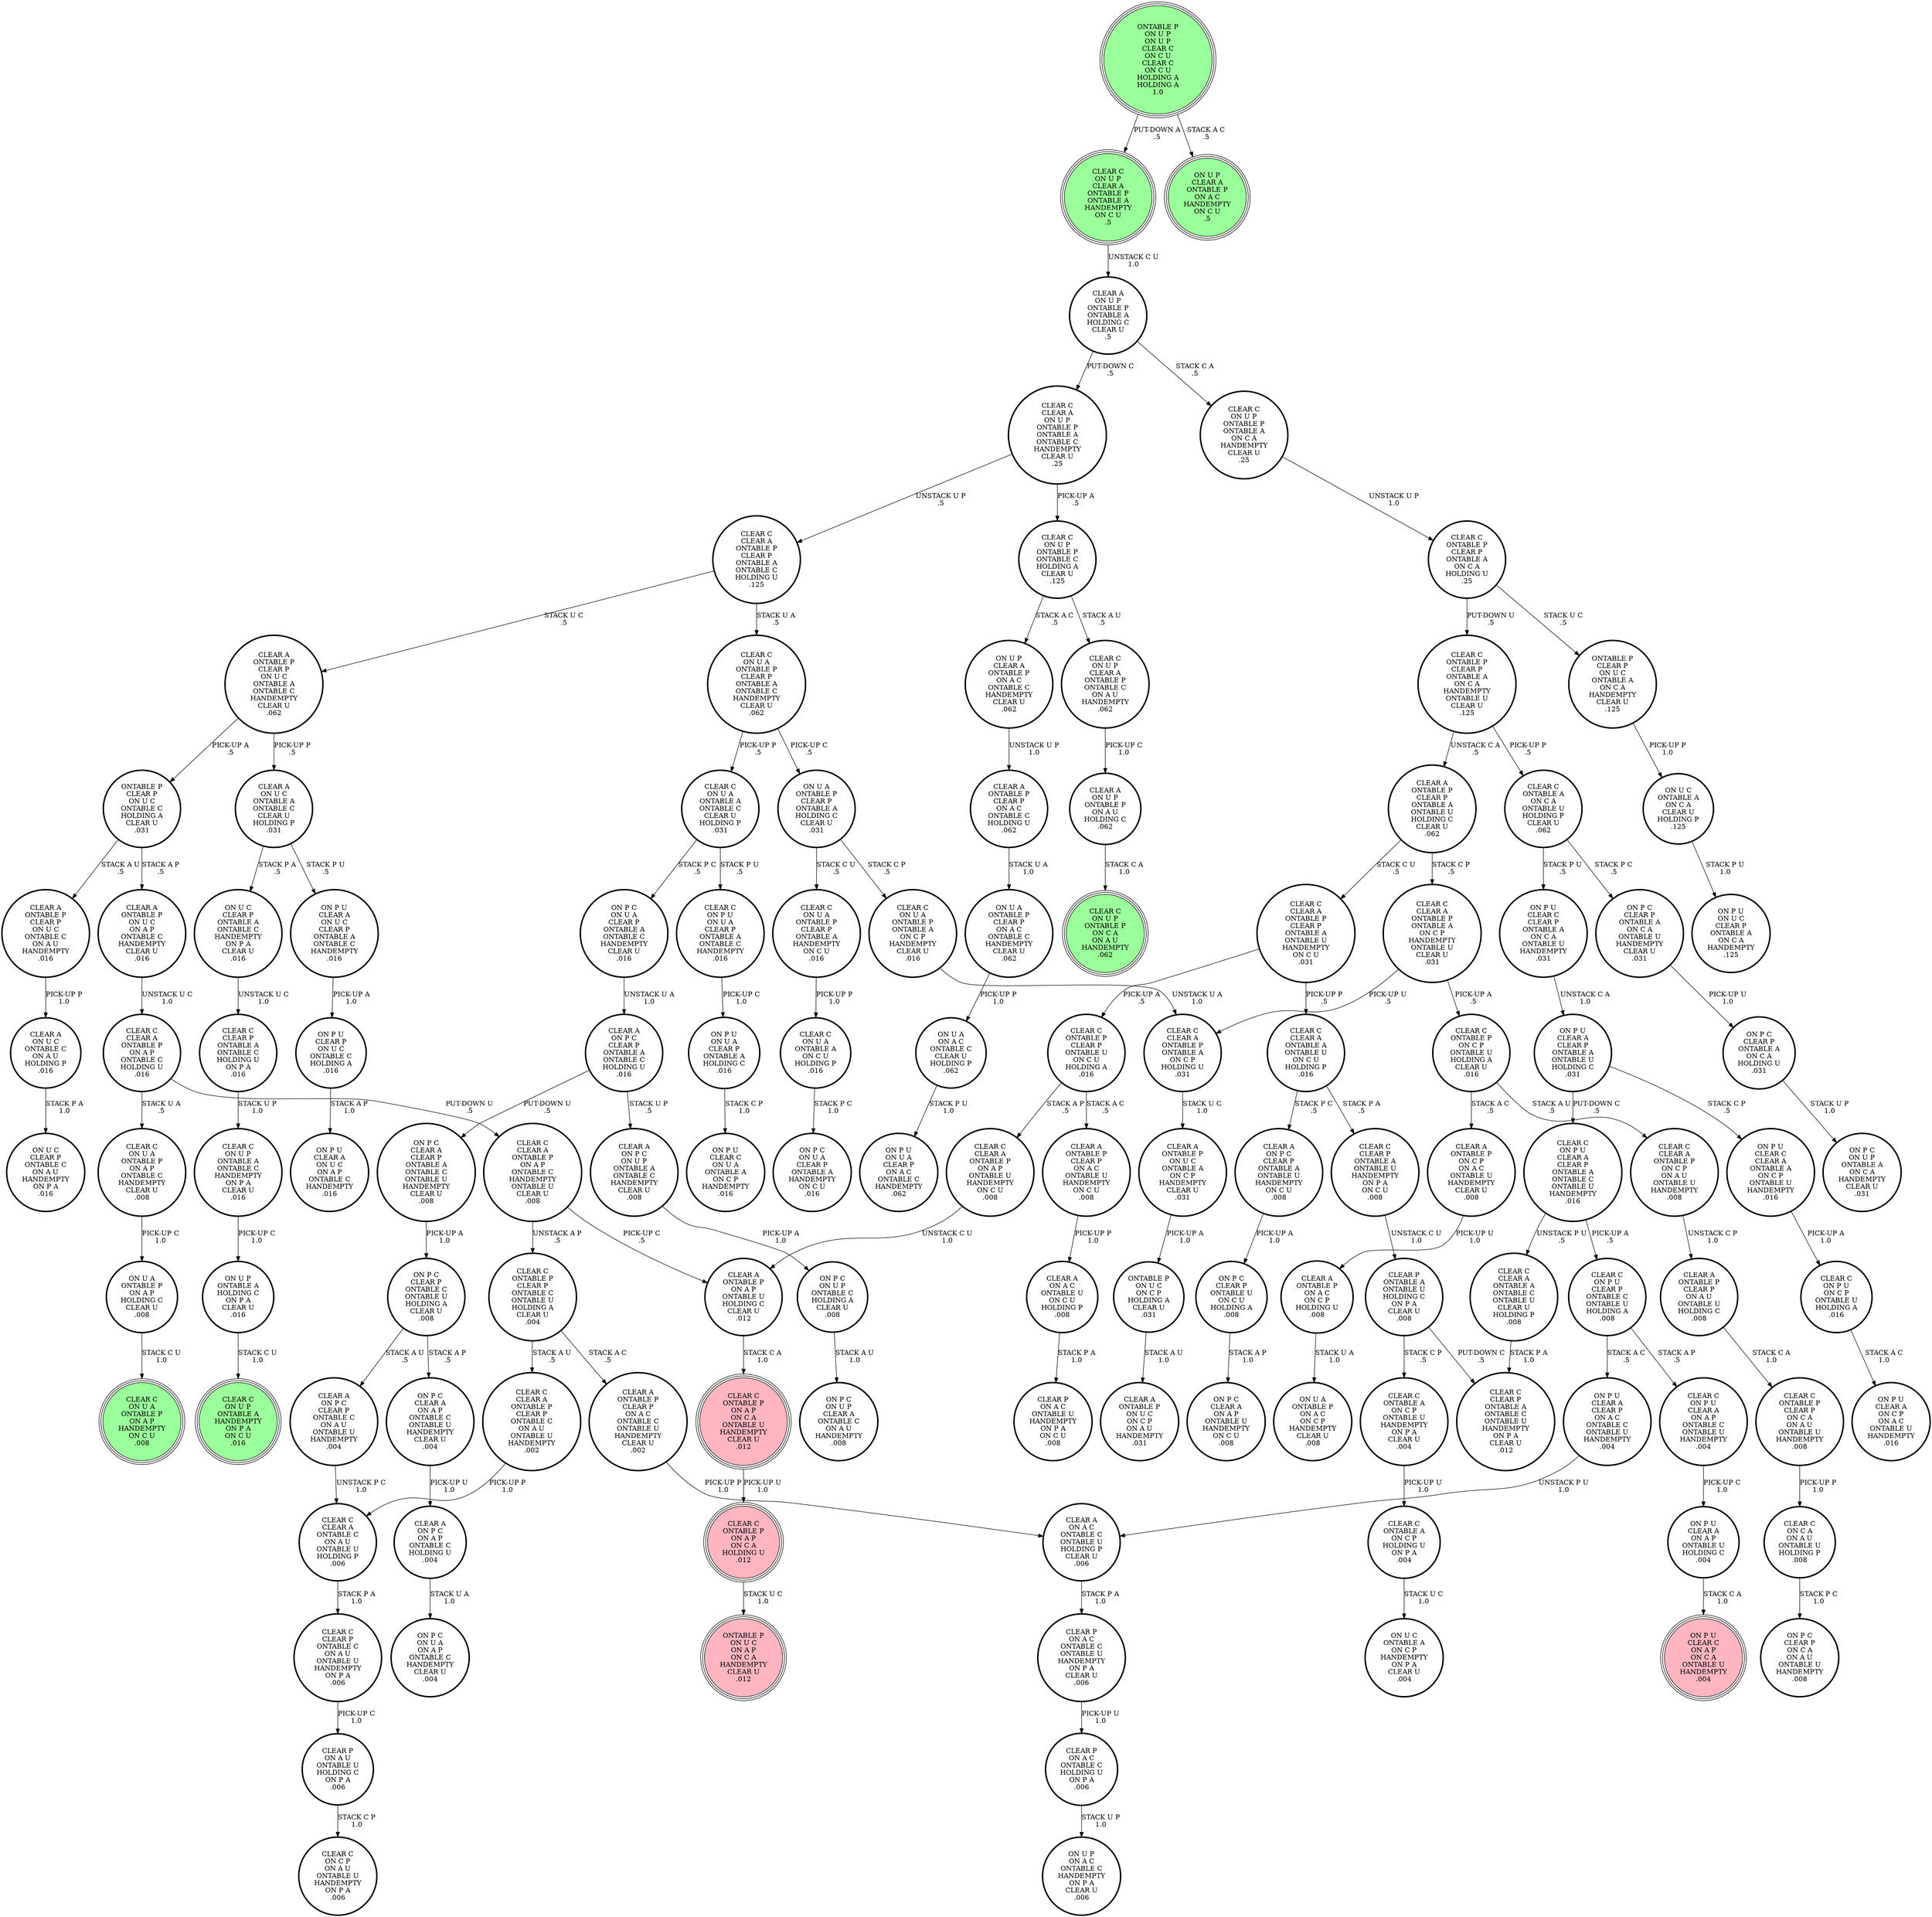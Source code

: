 digraph {
"ON U A\nONTABLE P\nCLEAR P\nONTABLE A\nHOLDING C\nCLEAR U\n.031\n" -> "CLEAR C\nON U A\nONTABLE P\nONTABLE A\nON C P\nHANDEMPTY\nCLEAR U\n.016\n"[label="STACK C P\n.5\n"];
"ON U A\nONTABLE P\nCLEAR P\nONTABLE A\nHOLDING C\nCLEAR U\n.031\n" -> "CLEAR C\nON U A\nONTABLE P\nCLEAR P\nONTABLE A\nHANDEMPTY\nON C U\n.016\n"[label="STACK C U\n.5\n"];
"ON P C\nON U A\nCLEAR P\nONTABLE A\nONTABLE C\nHANDEMPTY\nCLEAR U\n.016\n" -> "CLEAR A\nON P C\nCLEAR P\nONTABLE A\nONTABLE C\nHOLDING U\n.016\n"[label="UNSTACK U A\n1.0\n"];
"ON P U\nCLEAR A\nCLEAR P\nON A C\nONTABLE C\nONTABLE U\nHANDEMPTY\n.004\n" -> "CLEAR A\nON A C\nONTABLE C\nONTABLE U\nHOLDING P\nCLEAR U\n.006\n"[label="UNSTACK P U\n1.0\n"];
"CLEAR A\nONTABLE P\nCLEAR P\nONTABLE A\nONTABLE U\nHOLDING C\nCLEAR U\n.062\n" -> "CLEAR C\nCLEAR A\nONTABLE P\nONTABLE A\nON C P\nHANDEMPTY\nONTABLE U\nCLEAR U\n.031\n"[label="STACK C P\n.5\n"];
"CLEAR A\nONTABLE P\nCLEAR P\nONTABLE A\nONTABLE U\nHOLDING C\nCLEAR U\n.062\n" -> "CLEAR C\nCLEAR A\nONTABLE P\nCLEAR P\nONTABLE A\nONTABLE U\nHANDEMPTY\nON C U\n.031\n"[label="STACK C U\n.5\n"];
"ON P U\nON U A\nCLEAR P\nONTABLE A\nHOLDING C\n.016\n" -> "ON P U\nCLEAR C\nON U A\nONTABLE A\nON C P\nHANDEMPTY\n.016\n"[label="STACK C P\n1.0\n"];
"CLEAR C\nCLEAR A\nONTABLE P\nCLEAR P\nONTABLE C\nON A U\nONTABLE U\nHANDEMPTY\n.002\n" -> "CLEAR C\nCLEAR A\nONTABLE C\nON A U\nONTABLE U\nHOLDING P\n.006\n"[label="PICK-UP P\n1.0\n"];
"ON P C\nON U P\nONTABLE C\nHOLDING A\nCLEAR U\n.008\n" -> "ON P C\nON U P\nCLEAR A\nONTABLE C\nON A U\nHANDEMPTY\n.008\n"[label="STACK A U\n1.0\n"];
"CLEAR A\nONTABLE P\nON A P\nONTABLE U\nHOLDING C\nCLEAR U\n.012\n" -> "CLEAR C\nONTABLE P\nON A P\nON C A\nONTABLE U\nHANDEMPTY\nCLEAR U\n.012\n"[label="STACK C A\n1.0\n"];
"CLEAR C\nONTABLE A\nON C P\nHOLDING U\nON P A\n.004\n" -> "ON U C\nONTABLE A\nON C P\nHANDEMPTY\nON P A\nCLEAR U\n.004\n"[label="STACK U C\n1.0\n"];
"CLEAR C\nCLEAR A\nON U P\nONTABLE P\nONTABLE A\nONTABLE C\nHANDEMPTY\nCLEAR U\n.25\n" -> "CLEAR C\nON U P\nONTABLE P\nONTABLE C\nHOLDING A\nCLEAR U\n.125\n"[label="PICK-UP A\n.5\n"];
"CLEAR C\nCLEAR A\nON U P\nONTABLE P\nONTABLE A\nONTABLE C\nHANDEMPTY\nCLEAR U\n.25\n" -> "CLEAR C\nCLEAR A\nONTABLE P\nCLEAR P\nONTABLE A\nONTABLE C\nHOLDING U\n.125\n"[label="UNSTACK U P\n.5\n"];
"CLEAR A\nONTABLE P\nCLEAR P\nON U C\nONTABLE C\nON A U\nHANDEMPTY\n.016\n" -> "CLEAR A\nON U C\nONTABLE C\nON A U\nHOLDING P\n.016\n"[label="PICK-UP P\n1.0\n"];
"CLEAR C\nONTABLE P\nON C P\nONTABLE U\nHOLDING A\nCLEAR U\n.016\n" -> "CLEAR C\nCLEAR A\nONTABLE P\nON C P\nON A U\nONTABLE U\nHANDEMPTY\n.008\n"[label="STACK A U\n.5\n"];
"CLEAR C\nONTABLE P\nON C P\nONTABLE U\nHOLDING A\nCLEAR U\n.016\n" -> "CLEAR A\nONTABLE P\nON C P\nON A C\nONTABLE U\nHANDEMPTY\nCLEAR U\n.008\n"[label="STACK A C\n.5\n"];
"CLEAR C\nON U P\nONTABLE P\nONTABLE C\nHOLDING A\nCLEAR U\n.125\n" -> "CLEAR C\nON U P\nCLEAR A\nONTABLE P\nONTABLE C\nON A U\nHANDEMPTY\n.062\n"[label="STACK A U\n.5\n"];
"CLEAR C\nON U P\nONTABLE P\nONTABLE C\nHOLDING A\nCLEAR U\n.125\n" -> "ON U P\nCLEAR A\nONTABLE P\nON A C\nONTABLE C\nHANDEMPTY\nCLEAR U\n.062\n"[label="STACK A C\n.5\n"];
"CLEAR A\nONTABLE P\nCLEAR P\nON U C\nONTABLE A\nONTABLE C\nHANDEMPTY\nCLEAR U\n.062\n" -> "ONTABLE P\nCLEAR P\nON U C\nONTABLE C\nHOLDING A\nCLEAR U\n.031\n"[label="PICK-UP A\n.5\n"];
"CLEAR A\nONTABLE P\nCLEAR P\nON U C\nONTABLE A\nONTABLE C\nHANDEMPTY\nCLEAR U\n.062\n" -> "CLEAR A\nON U C\nONTABLE A\nONTABLE C\nCLEAR U\nHOLDING P\n.031\n"[label="PICK-UP P\n.5\n"];
"CLEAR C\nCLEAR P\nONTABLE C\nON A U\nONTABLE U\nHANDEMPTY\nON P A\n.006\n" -> "CLEAR P\nON A U\nONTABLE U\nHOLDING C\nON P A\n.006\n"[label="PICK-UP C\n1.0\n"];
"CLEAR A\nONTABLE P\nON U C\nONTABLE A\nON C P\nHANDEMPTY\nCLEAR U\n.031\n" -> "ONTABLE P\nON U C\nON C P\nHOLDING A\nCLEAR U\n.031\n"[label="PICK-UP A\n1.0\n"];
"ONTABLE P\nCLEAR P\nON U C\nONTABLE A\nON C A\nHANDEMPTY\nCLEAR U\n.125\n" -> "ON U C\nONTABLE A\nON C A\nCLEAR U\nHOLDING P\n.125\n"[label="PICK-UP P\n1.0\n"];
"CLEAR A\nONTABLE P\nCLEAR P\nON A C\nONTABLE C\nHOLDING U\n.062\n" -> "ON U A\nONTABLE P\nCLEAR P\nON A C\nONTABLE C\nHANDEMPTY\nCLEAR U\n.062\n"[label="STACK U A\n1.0\n"];
"ON P C\nCLEAR P\nONTABLE C\nONTABLE U\nHOLDING A\nCLEAR U\n.008\n" -> "CLEAR A\nON P C\nCLEAR P\nONTABLE C\nON A U\nONTABLE U\nHANDEMPTY\n.004\n"[label="STACK A U\n.5\n"];
"ON P C\nCLEAR P\nONTABLE C\nONTABLE U\nHOLDING A\nCLEAR U\n.008\n" -> "ON P C\nCLEAR A\nON A P\nONTABLE C\nONTABLE U\nHANDEMPTY\nCLEAR U\n.004\n"[label="STACK A P\n.5\n"];
"CLEAR C\nONTABLE P\nCLEAR P\nONTABLE A\nON C A\nHANDEMPTY\nONTABLE U\nCLEAR U\n.125\n" -> "CLEAR A\nONTABLE P\nCLEAR P\nONTABLE A\nONTABLE U\nHOLDING C\nCLEAR U\n.062\n"[label="UNSTACK C A\n.5\n"];
"CLEAR C\nONTABLE P\nCLEAR P\nONTABLE A\nON C A\nHANDEMPTY\nONTABLE U\nCLEAR U\n.125\n" -> "CLEAR C\nONTABLE A\nON C A\nONTABLE U\nHOLDING P\nCLEAR U\n.062\n"[label="PICK-UP P\n.5\n"];
"CLEAR C\nON U A\nONTABLE P\nCLEAR P\nONTABLE A\nONTABLE C\nHANDEMPTY\nCLEAR U\n.062\n" -> "CLEAR C\nON U A\nONTABLE A\nONTABLE C\nCLEAR U\nHOLDING P\n.031\n"[label="PICK-UP P\n.5\n"];
"CLEAR C\nON U A\nONTABLE P\nCLEAR P\nONTABLE A\nONTABLE C\nHANDEMPTY\nCLEAR U\n.062\n" -> "ON U A\nONTABLE P\nCLEAR P\nONTABLE A\nHOLDING C\nCLEAR U\n.031\n"[label="PICK-UP C\n.5\n"];
"CLEAR C\nONTABLE P\nCLEAR P\nONTABLE U\nON C U\nHOLDING A\n.016\n" -> "CLEAR C\nCLEAR A\nONTABLE P\nON A P\nONTABLE U\nHANDEMPTY\nON C U\n.008\n"[label="STACK A P\n.5\n"];
"CLEAR C\nONTABLE P\nCLEAR P\nONTABLE U\nON C U\nHOLDING A\n.016\n" -> "CLEAR A\nONTABLE P\nCLEAR P\nON A C\nONTABLE U\nHANDEMPTY\nON C U\n.008\n"[label="STACK A C\n.5\n"];
"CLEAR C\nON U A\nONTABLE P\nCLEAR P\nONTABLE A\nHANDEMPTY\nON C U\n.016\n" -> "CLEAR C\nON U A\nONTABLE A\nON C U\nHOLDING P\n.016\n"[label="PICK-UP P\n1.0\n"];
"ON U A\nONTABLE P\nON A P\nHOLDING C\nCLEAR U\n.008\n" -> "CLEAR C\nON U A\nONTABLE P\nON A P\nHANDEMPTY\nON C U\n.008\n"[label="STACK C U\n1.0\n"];
"ON P C\nCLEAR A\nON A P\nONTABLE C\nONTABLE U\nHANDEMPTY\nCLEAR U\n.004\n" -> "CLEAR A\nON P C\nON A P\nONTABLE C\nHOLDING U\n.004\n"[label="PICK-UP U\n1.0\n"];
"CLEAR P\nONTABLE A\nONTABLE U\nHOLDING C\nON P A\nCLEAR U\n.008\n" -> "CLEAR C\nCLEAR P\nONTABLE A\nONTABLE C\nONTABLE U\nHANDEMPTY\nON P A\nCLEAR U\n.012\n"[label="PUT-DOWN C\n.5\n"];
"CLEAR P\nONTABLE A\nONTABLE U\nHOLDING C\nON P A\nCLEAR U\n.008\n" -> "CLEAR C\nONTABLE A\nON C P\nONTABLE U\nHANDEMPTY\nON P A\nCLEAR U\n.004\n"[label="STACK C P\n.5\n"];
"CLEAR C\nON U A\nONTABLE A\nONTABLE C\nCLEAR U\nHOLDING P\n.031\n" -> "ON P C\nON U A\nCLEAR P\nONTABLE A\nONTABLE C\nHANDEMPTY\nCLEAR U\n.016\n"[label="STACK P C\n.5\n"];
"CLEAR C\nON U A\nONTABLE A\nONTABLE C\nCLEAR U\nHOLDING P\n.031\n" -> "CLEAR C\nON P U\nON U A\nCLEAR P\nONTABLE A\nONTABLE C\nHANDEMPTY\n.016\n"[label="STACK P U\n.5\n"];
"CLEAR C\nCLEAR A\nONTABLE P\nON A P\nONTABLE C\nHANDEMPTY\nONTABLE U\nCLEAR U\n.008\n" -> "CLEAR C\nONTABLE P\nCLEAR P\nONTABLE C\nONTABLE U\nHOLDING A\nCLEAR U\n.004\n"[label="UNSTACK A P\n.5\n"];
"CLEAR C\nCLEAR A\nONTABLE P\nON A P\nONTABLE C\nHANDEMPTY\nONTABLE U\nCLEAR U\n.008\n" -> "CLEAR A\nONTABLE P\nON A P\nONTABLE U\nHOLDING C\nCLEAR U\n.012\n"[label="PICK-UP C\n.5\n"];
"CLEAR C\nON U P\nONTABLE A\nONTABLE C\nHANDEMPTY\nON P A\nCLEAR U\n.016\n" -> "ON U P\nONTABLE A\nHOLDING C\nON P A\nCLEAR U\n.016\n"[label="PICK-UP C\n1.0\n"];
"CLEAR C\nCLEAR P\nONTABLE A\nONTABLE C\nHOLDING U\nON P A\n.016\n" -> "CLEAR C\nON U P\nONTABLE A\nONTABLE C\nHANDEMPTY\nON P A\nCLEAR U\n.016\n"[label="STACK U P\n1.0\n"];
"ON P C\nCLEAR P\nONTABLE A\nON C A\nHOLDING U\n.031\n" -> "ON P C\nON U P\nONTABLE A\nON C A\nHANDEMPTY\nCLEAR U\n.031\n"[label="STACK U P\n1.0\n"];
"CLEAR C\nON P U\nON U A\nCLEAR P\nONTABLE A\nONTABLE C\nHANDEMPTY\n.016\n" -> "ON P U\nON U A\nCLEAR P\nONTABLE A\nHOLDING C\n.016\n"[label="PICK-UP C\n1.0\n"];
"CLEAR C\nCLEAR A\nONTABLE P\nONTABLE A\nON C P\nHANDEMPTY\nONTABLE U\nCLEAR U\n.031\n" -> "CLEAR C\nCLEAR A\nONTABLE P\nONTABLE A\nON C P\nHOLDING U\n.031\n"[label="PICK-UP U\n.5\n"];
"CLEAR C\nCLEAR A\nONTABLE P\nONTABLE A\nON C P\nHANDEMPTY\nONTABLE U\nCLEAR U\n.031\n" -> "CLEAR C\nONTABLE P\nON C P\nONTABLE U\nHOLDING A\nCLEAR U\n.016\n"[label="PICK-UP A\n.5\n"];
"ON U A\nONTABLE P\nCLEAR P\nON A C\nONTABLE C\nHANDEMPTY\nCLEAR U\n.062\n" -> "ON U A\nON A C\nONTABLE C\nCLEAR U\nHOLDING P\n.062\n"[label="PICK-UP P\n1.0\n"];
"ON U P\nONTABLE A\nHOLDING C\nON P A\nCLEAR U\n.016\n" -> "CLEAR C\nON U P\nONTABLE A\nHANDEMPTY\nON P A\nON C U\n.016\n"[label="STACK C U\n1.0\n"];
"ON U P\nCLEAR A\nONTABLE P\nON A C\nONTABLE C\nHANDEMPTY\nCLEAR U\n.062\n" -> "CLEAR A\nONTABLE P\nCLEAR P\nON A C\nONTABLE C\nHOLDING U\n.062\n"[label="UNSTACK U P\n1.0\n"];
"CLEAR A\nON U C\nONTABLE C\nON A U\nHOLDING P\n.016\n" -> "ON U C\nCLEAR P\nONTABLE C\nON A U\nHANDEMPTY\nON P A\n.016\n"[label="STACK P A\n1.0\n"];
"CLEAR A\nONTABLE P\nCLEAR P\nON A U\nONTABLE U\nHOLDING C\n.008\n" -> "CLEAR C\nONTABLE P\nCLEAR P\nON C A\nON A U\nONTABLE U\nHANDEMPTY\n.008\n"[label="STACK C A\n1.0\n"];
"CLEAR A\nONTABLE P\nCLEAR P\nON A C\nONTABLE U\nHANDEMPTY\nON C U\n.008\n" -> "CLEAR A\nON A C\nONTABLE U\nON C U\nHOLDING P\n.008\n"[label="PICK-UP P\n1.0\n"];
"CLEAR C\nONTABLE P\nON A P\nON C A\nONTABLE U\nHANDEMPTY\nCLEAR U\n.012\n" -> "CLEAR C\nONTABLE P\nON A P\nON C A\nHOLDING U\n.012\n"[label="PICK-UP U\n1.0\n"];
"CLEAR C\nON U A\nONTABLE P\nON A P\nONTABLE C\nHANDEMPTY\nCLEAR U\n.008\n" -> "ON U A\nONTABLE P\nON A P\nHOLDING C\nCLEAR U\n.008\n"[label="PICK-UP C\n1.0\n"];
"CLEAR C\nCLEAR A\nONTABLE A\nONTABLE U\nON C U\nHOLDING P\n.016\n" -> "CLEAR A\nON P C\nCLEAR P\nONTABLE A\nONTABLE U\nHANDEMPTY\nON C U\n.008\n"[label="STACK P C\n.5\n"];
"CLEAR C\nCLEAR A\nONTABLE A\nONTABLE U\nON C U\nHOLDING P\n.016\n" -> "CLEAR C\nCLEAR P\nONTABLE A\nONTABLE U\nHANDEMPTY\nON P A\nON C U\n.008\n"[label="STACK P A\n.5\n"];
"ON P U\nCLEAR C\nCLEAR A\nONTABLE A\nON C P\nONTABLE U\nHANDEMPTY\n.016\n" -> "CLEAR C\nON P U\nON C P\nONTABLE U\nHOLDING A\n.016\n"[label="PICK-UP A\n1.0\n"];
"CLEAR A\nON P C\nON U P\nONTABLE A\nONTABLE C\nHANDEMPTY\nCLEAR U\n.008\n" -> "ON P C\nON U P\nONTABLE C\nHOLDING A\nCLEAR U\n.008\n"[label="PICK-UP A\n1.0\n"];
"ONTABLE P\nCLEAR P\nON U C\nONTABLE C\nHOLDING A\nCLEAR U\n.031\n" -> "CLEAR A\nONTABLE P\nON U C\nON A P\nONTABLE C\nHANDEMPTY\nCLEAR U\n.016\n"[label="STACK A P\n.5\n"];
"ONTABLE P\nCLEAR P\nON U C\nONTABLE C\nHOLDING A\nCLEAR U\n.031\n" -> "CLEAR A\nONTABLE P\nCLEAR P\nON U C\nONTABLE C\nON A U\nHANDEMPTY\n.016\n"[label="STACK A U\n.5\n"];
"CLEAR C\nCLEAR A\nONTABLE P\nON A P\nONTABLE C\nHOLDING U\n.016\n" -> "CLEAR C\nON U A\nONTABLE P\nON A P\nONTABLE C\nHANDEMPTY\nCLEAR U\n.008\n"[label="STACK U A\n.5\n"];
"CLEAR C\nCLEAR A\nONTABLE P\nON A P\nONTABLE C\nHOLDING U\n.016\n" -> "CLEAR C\nCLEAR A\nONTABLE P\nON A P\nONTABLE C\nHANDEMPTY\nONTABLE U\nCLEAR U\n.008\n"[label="PUT-DOWN U\n.5\n"];
"CLEAR A\nONTABLE P\nON U C\nON A P\nONTABLE C\nHANDEMPTY\nCLEAR U\n.016\n" -> "CLEAR C\nCLEAR A\nONTABLE P\nON A P\nONTABLE C\nHOLDING U\n.016\n"[label="UNSTACK U C\n1.0\n"];
"CLEAR C\nCLEAR A\nONTABLE C\nON A U\nONTABLE U\nHOLDING P\n.006\n" -> "CLEAR C\nCLEAR P\nONTABLE C\nON A U\nONTABLE U\nHANDEMPTY\nON P A\n.006\n"[label="STACK P A\n1.0\n"];
"CLEAR C\nCLEAR P\nONTABLE A\nONTABLE U\nHANDEMPTY\nON P A\nON C U\n.008\n" -> "CLEAR P\nONTABLE A\nONTABLE U\nHOLDING C\nON P A\nCLEAR U\n.008\n"[label="UNSTACK C U\n1.0\n"];
"CLEAR C\nCLEAR A\nONTABLE P\nON C P\nON A U\nONTABLE U\nHANDEMPTY\n.008\n" -> "CLEAR A\nONTABLE P\nCLEAR P\nON A U\nONTABLE U\nHOLDING C\n.008\n"[label="UNSTACK C P\n1.0\n"];
"CLEAR P\nON A U\nONTABLE U\nHOLDING C\nON P A\n.006\n" -> "CLEAR C\nON C P\nON A U\nONTABLE U\nHANDEMPTY\nON P A\n.006\n"[label="STACK C P\n1.0\n"];
"CLEAR C\nON P U\nON C P\nONTABLE U\nHOLDING A\n.016\n" -> "ON P U\nCLEAR A\nON C P\nON A C\nONTABLE U\nHANDEMPTY\n.016\n"[label="STACK A C\n1.0\n"];
"CLEAR C\nCLEAR A\nONTABLE P\nCLEAR P\nONTABLE A\nONTABLE U\nHANDEMPTY\nON C U\n.031\n" -> "CLEAR C\nCLEAR A\nONTABLE A\nONTABLE U\nON C U\nHOLDING P\n.016\n"[label="PICK-UP P\n.5\n"];
"CLEAR C\nCLEAR A\nONTABLE P\nCLEAR P\nONTABLE A\nONTABLE U\nHANDEMPTY\nON C U\n.031\n" -> "CLEAR C\nONTABLE P\nCLEAR P\nONTABLE U\nON C U\nHOLDING A\n.016\n"[label="PICK-UP A\n.5\n"];
"ON U C\nONTABLE A\nON C A\nCLEAR U\nHOLDING P\n.125\n" -> "ON P U\nON U C\nCLEAR P\nONTABLE A\nON C A\nHANDEMPTY\n.125\n"[label="STACK P U\n1.0\n"];
"CLEAR A\nONTABLE P\nCLEAR P\nON A C\nONTABLE C\nONTABLE U\nHANDEMPTY\nCLEAR U\n.002\n" -> "CLEAR A\nON A C\nONTABLE C\nONTABLE U\nHOLDING P\nCLEAR U\n.006\n"[label="PICK-UP P\n1.0\n"];
"CLEAR C\nONTABLE P\nCLEAR P\nONTABLE C\nONTABLE U\nHOLDING A\nCLEAR U\n.004\n" -> "CLEAR A\nONTABLE P\nCLEAR P\nON A C\nONTABLE C\nONTABLE U\nHANDEMPTY\nCLEAR U\n.002\n"[label="STACK A C\n.5\n"];
"CLEAR C\nONTABLE P\nCLEAR P\nONTABLE C\nONTABLE U\nHOLDING A\nCLEAR U\n.004\n" -> "CLEAR C\nCLEAR A\nONTABLE P\nCLEAR P\nONTABLE C\nON A U\nONTABLE U\nHANDEMPTY\n.002\n"[label="STACK A U\n.5\n"];
"ON P U\nCLEAR C\nCLEAR P\nONTABLE A\nON C A\nONTABLE U\nHANDEMPTY\n.031\n" -> "ON P U\nCLEAR A\nCLEAR P\nONTABLE A\nONTABLE U\nHOLDING C\n.031\n"[label="UNSTACK C A\n1.0\n"];
"ON P U\nCLEAR A\nON U C\nCLEAR P\nONTABLE A\nONTABLE C\nHANDEMPTY\n.016\n" -> "ON P U\nCLEAR P\nON U C\nONTABLE C\nHOLDING A\n.016\n"[label="PICK-UP A\n1.0\n"];
"CLEAR C\nON P U\nCLEAR A\nON A P\nONTABLE C\nONTABLE U\nHANDEMPTY\n.004\n" -> "ON P U\nCLEAR A\nON A P\nONTABLE U\nHOLDING C\n.004\n"[label="PICK-UP C\n1.0\n"];
"CLEAR A\nON U C\nONTABLE A\nONTABLE C\nCLEAR U\nHOLDING P\n.031\n" -> "ON P U\nCLEAR A\nON U C\nCLEAR P\nONTABLE A\nONTABLE C\nHANDEMPTY\n.016\n"[label="STACK P U\n.5\n"];
"CLEAR A\nON U C\nONTABLE A\nONTABLE C\nCLEAR U\nHOLDING P\n.031\n" -> "ON U C\nCLEAR P\nONTABLE A\nONTABLE C\nHANDEMPTY\nON P A\nCLEAR U\n.016\n"[label="STACK P A\n.5\n"];
"CLEAR A\nON P C\nON A P\nONTABLE C\nHOLDING U\n.004\n" -> "ON P C\nON U A\nON A P\nONTABLE C\nHANDEMPTY\nCLEAR U\n.004\n"[label="STACK U A\n1.0\n"];
"CLEAR C\nON U P\nCLEAR A\nONTABLE P\nONTABLE A\nHANDEMPTY\nON C U\n.5\n" -> "CLEAR A\nON U P\nONTABLE P\nONTABLE A\nHOLDING C\nCLEAR U\n.5\n"[label="UNSTACK C U\n1.0\n"];
"CLEAR C\nON U P\nONTABLE P\nONTABLE A\nON C A\nHANDEMPTY\nCLEAR U\n.25\n" -> "CLEAR C\nONTABLE P\nCLEAR P\nONTABLE A\nON C A\nHOLDING U\n.25\n"[label="UNSTACK U P\n1.0\n"];
"CLEAR C\nON U A\nONTABLE A\nON C U\nHOLDING P\n.016\n" -> "ON P C\nON U A\nCLEAR P\nONTABLE A\nHANDEMPTY\nON C U\n.016\n"[label="STACK P C\n1.0\n"];
"CLEAR C\nONTABLE P\nON A P\nON C A\nHOLDING U\n.012\n" -> "ONTABLE P\nON U C\nON A P\nON C A\nHANDEMPTY\nCLEAR U\n.012\n"[label="STACK U C\n1.0\n"];
"CLEAR A\nONTABLE P\nON C P\nON A C\nONTABLE U\nHANDEMPTY\nCLEAR U\n.008\n" -> "CLEAR A\nONTABLE P\nON A C\nON C P\nHOLDING U\n.008\n"[label="PICK-UP U\n1.0\n"];
"CLEAR P\nON A C\nONTABLE C\nHOLDING U\nON P A\n.006\n" -> "ON U P\nON A C\nONTABLE C\nHANDEMPTY\nON P A\nCLEAR U\n.006\n"[label="STACK U P\n1.0\n"];
"CLEAR P\nON A C\nONTABLE C\nONTABLE U\nHANDEMPTY\nON P A\nCLEAR U\n.006\n" -> "CLEAR P\nON A C\nONTABLE C\nHOLDING U\nON P A\n.006\n"[label="PICK-UP U\n1.0\n"];
"CLEAR C\nONTABLE A\nON C A\nONTABLE U\nHOLDING P\nCLEAR U\n.062\n" -> "ON P C\nCLEAR P\nONTABLE A\nON C A\nONTABLE U\nHANDEMPTY\nCLEAR U\n.031\n"[label="STACK P C\n.5\n"];
"CLEAR C\nONTABLE A\nON C A\nONTABLE U\nHOLDING P\nCLEAR U\n.062\n" -> "ON P U\nCLEAR C\nCLEAR P\nONTABLE A\nON C A\nONTABLE U\nHANDEMPTY\n.031\n"[label="STACK P U\n.5\n"];
"CLEAR A\nON U P\nONTABLE P\nON A U\nHOLDING C\n.062\n" -> "CLEAR C\nON U P\nONTABLE P\nON C A\nON A U\nHANDEMPTY\n.062\n"[label="STACK C A\n1.0\n"];
"CLEAR C\nONTABLE A\nON C P\nONTABLE U\nHANDEMPTY\nON P A\nCLEAR U\n.004\n" -> "CLEAR C\nONTABLE A\nON C P\nHOLDING U\nON P A\n.004\n"[label="PICK-UP U\n1.0\n"];
"CLEAR C\nON U A\nONTABLE P\nONTABLE A\nON C P\nHANDEMPTY\nCLEAR U\n.016\n" -> "CLEAR C\nCLEAR A\nONTABLE P\nONTABLE A\nON C P\nHOLDING U\n.031\n"[label="UNSTACK U A\n1.0\n"];
"ON P C\nCLEAR P\nONTABLE U\nON C U\nHOLDING A\n.008\n" -> "ON P C\nCLEAR A\nON A P\nONTABLE U\nHANDEMPTY\nON C U\n.008\n"[label="STACK A P\n1.0\n"];
"CLEAR A\nON P C\nCLEAR P\nONTABLE C\nON A U\nONTABLE U\nHANDEMPTY\n.004\n" -> "CLEAR C\nCLEAR A\nONTABLE C\nON A U\nONTABLE U\nHOLDING P\n.006\n"[label="UNSTACK P C\n1.0\n"];
"CLEAR C\nCLEAR A\nONTABLE P\nONTABLE A\nON C P\nHOLDING U\n.031\n" -> "CLEAR A\nONTABLE P\nON U C\nONTABLE A\nON C P\nHANDEMPTY\nCLEAR U\n.031\n"[label="STACK U C\n1.0\n"];
"CLEAR C\nON C A\nON A U\nONTABLE U\nHOLDING P\n.008\n" -> "ON P C\nCLEAR P\nON C A\nON A U\nONTABLE U\nHANDEMPTY\n.008\n"[label="STACK P C\n1.0\n"];
"CLEAR C\nCLEAR A\nONTABLE P\nCLEAR P\nONTABLE A\nONTABLE C\nHOLDING U\n.125\n" -> "CLEAR C\nON U A\nONTABLE P\nCLEAR P\nONTABLE A\nONTABLE C\nHANDEMPTY\nCLEAR U\n.062\n"[label="STACK U A\n.5\n"];
"CLEAR C\nCLEAR A\nONTABLE P\nCLEAR P\nONTABLE A\nONTABLE C\nHOLDING U\n.125\n" -> "CLEAR A\nONTABLE P\nCLEAR P\nON U C\nONTABLE A\nONTABLE C\nHANDEMPTY\nCLEAR U\n.062\n"[label="STACK U C\n.5\n"];
"ON P U\nCLEAR P\nON U C\nONTABLE C\nHOLDING A\n.016\n" -> "ON P U\nCLEAR A\nON U C\nON A P\nONTABLE C\nHANDEMPTY\n.016\n"[label="STACK A P\n1.0\n"];
"CLEAR C\nCLEAR A\nONTABLE A\nONTABLE C\nONTABLE U\nCLEAR U\nHOLDING P\n.008\n" -> "CLEAR C\nCLEAR P\nONTABLE A\nONTABLE C\nONTABLE U\nHANDEMPTY\nON P A\nCLEAR U\n.012\n"[label="STACK P A\n1.0\n"];
"ON U A\nON A C\nONTABLE C\nCLEAR U\nHOLDING P\n.062\n" -> "ON P U\nON U A\nCLEAR P\nON A C\nONTABLE C\nHANDEMPTY\n.062\n"[label="STACK P U\n1.0\n"];
"CLEAR C\nON P U\nCLEAR P\nONTABLE C\nONTABLE U\nHOLDING A\n.008\n" -> "CLEAR C\nON P U\nCLEAR A\nON A P\nONTABLE C\nONTABLE U\nHANDEMPTY\n.004\n"[label="STACK A P\n.5\n"];
"CLEAR C\nON P U\nCLEAR P\nONTABLE C\nONTABLE U\nHOLDING A\n.008\n" -> "ON P U\nCLEAR A\nCLEAR P\nON A C\nONTABLE C\nONTABLE U\nHANDEMPTY\n.004\n"[label="STACK A C\n.5\n"];
"CLEAR A\nON U P\nONTABLE P\nONTABLE A\nHOLDING C\nCLEAR U\n.5\n" -> "CLEAR C\nON U P\nONTABLE P\nONTABLE A\nON C A\nHANDEMPTY\nCLEAR U\n.25\n"[label="STACK C A\n.5\n"];
"CLEAR A\nON U P\nONTABLE P\nONTABLE A\nHOLDING C\nCLEAR U\n.5\n" -> "CLEAR C\nCLEAR A\nON U P\nONTABLE P\nONTABLE A\nONTABLE C\nHANDEMPTY\nCLEAR U\n.25\n"[label="PUT-DOWN C\n.5\n"];
"CLEAR C\nONTABLE P\nCLEAR P\nONTABLE A\nON C A\nHOLDING U\n.25\n" -> "ONTABLE P\nCLEAR P\nON U C\nONTABLE A\nON C A\nHANDEMPTY\nCLEAR U\n.125\n"[label="STACK U C\n.5\n"];
"CLEAR C\nONTABLE P\nCLEAR P\nONTABLE A\nON C A\nHOLDING U\n.25\n" -> "CLEAR C\nONTABLE P\nCLEAR P\nONTABLE A\nON C A\nHANDEMPTY\nONTABLE U\nCLEAR U\n.125\n"[label="PUT-DOWN U\n.5\n"];
"CLEAR A\nON A C\nONTABLE U\nON C U\nHOLDING P\n.008\n" -> "CLEAR P\nON A C\nONTABLE U\nHANDEMPTY\nON P A\nON C U\n.008\n"[label="STACK P A\n1.0\n"];
"ON U C\nCLEAR P\nONTABLE A\nONTABLE C\nHANDEMPTY\nON P A\nCLEAR U\n.016\n" -> "CLEAR C\nCLEAR P\nONTABLE A\nONTABLE C\nHOLDING U\nON P A\n.016\n"[label="UNSTACK U C\n1.0\n"];
"ON P C\nCLEAR A\nCLEAR P\nONTABLE A\nONTABLE C\nONTABLE U\nHANDEMPTY\nCLEAR U\n.008\n" -> "ON P C\nCLEAR P\nONTABLE C\nONTABLE U\nHOLDING A\nCLEAR U\n.008\n"[label="PICK-UP A\n1.0\n"];
"ONTABLE P\nON U C\nON C P\nHOLDING A\nCLEAR U\n.031\n" -> "CLEAR A\nONTABLE P\nON U C\nON C P\nON A U\nHANDEMPTY\n.031\n"[label="STACK A U\n1.0\n"];
"CLEAR A\nON A C\nONTABLE C\nONTABLE U\nHOLDING P\nCLEAR U\n.006\n" -> "CLEAR P\nON A C\nONTABLE C\nONTABLE U\nHANDEMPTY\nON P A\nCLEAR U\n.006\n"[label="STACK P A\n1.0\n"];
"ON P U\nCLEAR A\nCLEAR P\nONTABLE A\nONTABLE U\nHOLDING C\n.031\n" -> "CLEAR C\nON P U\nCLEAR A\nCLEAR P\nONTABLE A\nONTABLE C\nONTABLE U\nHANDEMPTY\n.016\n"[label="PUT-DOWN C\n.5\n"];
"ON P U\nCLEAR A\nCLEAR P\nONTABLE A\nONTABLE U\nHOLDING C\n.031\n" -> "ON P U\nCLEAR C\nCLEAR A\nONTABLE A\nON C P\nONTABLE U\nHANDEMPTY\n.016\n"[label="STACK C P\n.5\n"];
"ON P C\nCLEAR P\nONTABLE A\nON C A\nONTABLE U\nHANDEMPTY\nCLEAR U\n.031\n" -> "ON P C\nCLEAR P\nONTABLE A\nON C A\nHOLDING U\n.031\n"[label="PICK-UP U\n1.0\n"];
"CLEAR C\nON U P\nCLEAR A\nONTABLE P\nONTABLE C\nON A U\nHANDEMPTY\n.062\n" -> "CLEAR A\nON U P\nONTABLE P\nON A U\nHOLDING C\n.062\n"[label="PICK-UP C\n1.0\n"];
"CLEAR A\nON P C\nCLEAR P\nONTABLE A\nONTABLE C\nHOLDING U\n.016\n" -> "ON P C\nCLEAR A\nCLEAR P\nONTABLE A\nONTABLE C\nONTABLE U\nHANDEMPTY\nCLEAR U\n.008\n"[label="PUT-DOWN U\n.5\n"];
"CLEAR A\nON P C\nCLEAR P\nONTABLE A\nONTABLE C\nHOLDING U\n.016\n" -> "CLEAR A\nON P C\nON U P\nONTABLE A\nONTABLE C\nHANDEMPTY\nCLEAR U\n.008\n"[label="STACK U P\n.5\n"];
"CLEAR C\nONTABLE P\nCLEAR P\nON C A\nON A U\nONTABLE U\nHANDEMPTY\n.008\n" -> "CLEAR C\nON C A\nON A U\nONTABLE U\nHOLDING P\n.008\n"[label="PICK-UP P\n1.0\n"];
"CLEAR A\nONTABLE P\nON A C\nON C P\nHOLDING U\n.008\n" -> "ON U A\nONTABLE P\nON A C\nON C P\nHANDEMPTY\nCLEAR U\n.008\n"[label="STACK U A\n1.0\n"];
"ON P U\nCLEAR A\nON A P\nONTABLE U\nHOLDING C\n.004\n" -> "ON P U\nCLEAR C\nON A P\nON C A\nONTABLE U\nHANDEMPTY\n.004\n"[label="STACK C A\n1.0\n"];
"CLEAR A\nON P C\nCLEAR P\nONTABLE A\nONTABLE U\nHANDEMPTY\nON C U\n.008\n" -> "ON P C\nCLEAR P\nONTABLE U\nON C U\nHOLDING A\n.008\n"[label="PICK-UP A\n1.0\n"];
"CLEAR C\nON P U\nCLEAR A\nCLEAR P\nONTABLE A\nONTABLE C\nONTABLE U\nHANDEMPTY\n.016\n" -> "CLEAR C\nON P U\nCLEAR P\nONTABLE C\nONTABLE U\nHOLDING A\n.008\n"[label="PICK-UP A\n.5\n"];
"CLEAR C\nON P U\nCLEAR A\nCLEAR P\nONTABLE A\nONTABLE C\nONTABLE U\nHANDEMPTY\n.016\n" -> "CLEAR C\nCLEAR A\nONTABLE A\nONTABLE C\nONTABLE U\nCLEAR U\nHOLDING P\n.008\n"[label="UNSTACK P U\n.5\n"];
"CLEAR C\nCLEAR A\nONTABLE P\nON A P\nONTABLE U\nHANDEMPTY\nON C U\n.008\n" -> "CLEAR A\nONTABLE P\nON A P\nONTABLE U\nHOLDING C\nCLEAR U\n.012\n"[label="UNSTACK C U\n1.0\n"];
"ONTABLE P\nON U P\nON U P\nCLEAR C\nON C U\nCLEAR C\nON C U\nHOLDING A\nHOLDING A\n1.0\n" -> "CLEAR C\nON U P\nCLEAR A\nONTABLE P\nONTABLE A\nHANDEMPTY\nON C U\n.5\n"[label="PUT-DOWN A\n.5\n"];
"ONTABLE P\nON U P\nON U P\nCLEAR C\nON C U\nCLEAR C\nON C U\nHOLDING A\nHOLDING A\n1.0\n" -> "ON U P\nCLEAR A\nONTABLE P\nON A C\nHANDEMPTY\nON C U\n.5\n"[label="STACK A C\n.5\n"];
"ON U P\nCLEAR A\nONTABLE P\nON A C\nHANDEMPTY\nON C U\n.5\n" [shape=circle, style=filled, fillcolor=palegreen1, peripheries=3];
"ON P U\nCLEAR A\nON U C\nON A P\nONTABLE C\nHANDEMPTY\n.016\n" [shape=circle, penwidth=3];
"CLEAR C\nON U A\nONTABLE P\nON A P\nHANDEMPTY\nON C U\n.008\n" [shape=circle, style=filled, fillcolor=palegreen1, peripheries=3];
"ON P U\nCLEAR C\nON A P\nON C A\nONTABLE U\nHANDEMPTY\n.004\n" [shape=circle, style=filled, fillcolor=lightpink, peripheries=3];
"CLEAR C\nCLEAR P\nONTABLE A\nONTABLE C\nONTABLE U\nHANDEMPTY\nON P A\nCLEAR U\n.012\n" [shape=circle, penwidth=3];
"CLEAR P\nON A C\nONTABLE U\nHANDEMPTY\nON P A\nON C U\n.008\n" [shape=circle, penwidth=3];
"CLEAR A\nONTABLE P\nON U C\nON C P\nON A U\nHANDEMPTY\n.031\n" [shape=circle, penwidth=3];
"ON U A\nONTABLE P\nON A C\nON C P\nHANDEMPTY\nCLEAR U\n.008\n" [shape=circle, penwidth=3];
"ON P U\nCLEAR C\nON U A\nONTABLE A\nON C P\nHANDEMPTY\n.016\n" [shape=circle, penwidth=3];
"ON P C\nON U A\nON A P\nONTABLE C\nHANDEMPTY\nCLEAR U\n.004\n" [shape=circle, penwidth=3];
"ON P C\nON U A\nCLEAR P\nONTABLE A\nHANDEMPTY\nON C U\n.016\n" [shape=circle, penwidth=3];
"ON P U\nON U C\nCLEAR P\nONTABLE A\nON C A\nHANDEMPTY\n.125\n" [shape=circle, penwidth=3];
"ON P U\nON U A\nCLEAR P\nON A C\nONTABLE C\nHANDEMPTY\n.062\n" [shape=circle, penwidth=3];
"ON P C\nON U P\nCLEAR A\nONTABLE C\nON A U\nHANDEMPTY\n.008\n" [shape=circle, penwidth=3];
"ON U P\nON A C\nONTABLE C\nHANDEMPTY\nON P A\nCLEAR U\n.006\n" [shape=circle, penwidth=3];
"ON P C\nON U P\nONTABLE A\nON C A\nHANDEMPTY\nCLEAR U\n.031\n" [shape=circle, penwidth=3];
"CLEAR C\nON U P\nONTABLE A\nHANDEMPTY\nON P A\nON C U\n.016\n" [shape=circle, style=filled, fillcolor=palegreen1, peripheries=3];
"ON U C\nCLEAR P\nONTABLE C\nON A U\nHANDEMPTY\nON P A\n.016\n" [shape=circle, penwidth=3];
"ON P C\nCLEAR A\nON A P\nONTABLE U\nHANDEMPTY\nON C U\n.008\n" [shape=circle, penwidth=3];
"ON P U\nCLEAR A\nON C P\nON A C\nONTABLE U\nHANDEMPTY\n.016\n" [shape=circle, penwidth=3];
"ON P C\nCLEAR P\nON C A\nON A U\nONTABLE U\nHANDEMPTY\n.008\n" [shape=circle, penwidth=3];
"CLEAR C\nON U P\nONTABLE P\nON C A\nON A U\nHANDEMPTY\n.062\n" [shape=circle, style=filled, fillcolor=palegreen1, peripheries=3];
"CLEAR C\nON C P\nON A U\nONTABLE U\nHANDEMPTY\nON P A\n.006\n" [shape=circle, penwidth=3];
"ONTABLE P\nON U C\nON A P\nON C A\nHANDEMPTY\nCLEAR U\n.012\n" [shape=circle, style=filled, fillcolor=lightpink, peripheries=3];
"ON U C\nONTABLE A\nON C P\nHANDEMPTY\nON P A\nCLEAR U\n.004\n" [shape=circle, penwidth=3];
"CLEAR C\nCLEAR A\nONTABLE P\nON A P\nONTABLE U\nHANDEMPTY\nON C U\n.008\n" [shape=circle, penwidth=3];
"ON U P\nCLEAR A\nONTABLE P\nON A C\nHANDEMPTY\nON C U\n.5\n" [shape=circle, style=filled, fillcolor=palegreen1, peripheries=3];
"CLEAR C\nCLEAR A\nONTABLE P\nONTABLE A\nON C P\nHOLDING U\n.031\n" [shape=circle, penwidth=3];
"ON P U\nON U A\nCLEAR P\nONTABLE A\nHOLDING C\n.016\n" [shape=circle, penwidth=3];
"ON P C\nCLEAR P\nONTABLE C\nONTABLE U\nHOLDING A\nCLEAR U\n.008\n" [shape=circle, penwidth=3];
"ON P C\nCLEAR P\nONTABLE A\nON C A\nONTABLE U\nHANDEMPTY\nCLEAR U\n.031\n" [shape=circle, penwidth=3];
"CLEAR C\nCLEAR A\nONTABLE P\nON A P\nONTABLE C\nHANDEMPTY\nONTABLE U\nCLEAR U\n.008\n" [shape=circle, penwidth=3];
"CLEAR C\nON U P\nCLEAR A\nONTABLE P\nONTABLE A\nHANDEMPTY\nON C U\n.5\n" [shape=circle, style=filled, fillcolor=palegreen1, peripheries=3];
"CLEAR A\nONTABLE P\nCLEAR P\nON A C\nONTABLE C\nHOLDING U\n.062\n" [shape=circle, penwidth=3];
"ON P U\nCLEAR A\nON U C\nON A P\nONTABLE C\nHANDEMPTY\n.016\n" [shape=circle, penwidth=3];
"CLEAR C\nCLEAR P\nONTABLE C\nON A U\nONTABLE U\nHANDEMPTY\nON P A\n.006\n" [shape=circle, penwidth=3];
"CLEAR C\nONTABLE P\nCLEAR P\nONTABLE A\nON C A\nHANDEMPTY\nONTABLE U\nCLEAR U\n.125\n" [shape=circle, penwidth=3];
"CLEAR C\nONTABLE P\nCLEAR P\nONTABLE U\nON C U\nHOLDING A\n.016\n" [shape=circle, penwidth=3];
"CLEAR A\nONTABLE P\nON A C\nON C P\nHOLDING U\n.008\n" [shape=circle, penwidth=3];
"CLEAR A\nON P C\nON U P\nONTABLE A\nONTABLE C\nHANDEMPTY\nCLEAR U\n.008\n" [shape=circle, penwidth=3];
"CLEAR C\nON U A\nONTABLE P\nON A P\nHANDEMPTY\nON C U\n.008\n" [shape=circle, style=filled, fillcolor=palegreen1, peripheries=3];
"ON P U\nCLEAR C\nON A P\nON C A\nONTABLE U\nHANDEMPTY\n.004\n" [shape=circle, style=filled, fillcolor=lightpink, peripheries=3];
"CLEAR C\nCLEAR P\nONTABLE A\nONTABLE C\nONTABLE U\nHANDEMPTY\nON P A\nCLEAR U\n.012\n" [shape=circle, penwidth=3];
"CLEAR A\nON A C\nONTABLE U\nON C U\nHOLDING P\n.008\n" [shape=circle, penwidth=3];
"CLEAR C\nCLEAR P\nONTABLE A\nONTABLE U\nHANDEMPTY\nON P A\nON C U\n.008\n" [shape=circle, penwidth=3];
"CLEAR P\nON A C\nONTABLE U\nHANDEMPTY\nON P A\nON C U\n.008\n" [shape=circle, penwidth=3];
"CLEAR C\nONTABLE A\nON C P\nONTABLE U\nHANDEMPTY\nON P A\nCLEAR U\n.004\n" [shape=circle, penwidth=3];
"CLEAR A\nON A C\nONTABLE C\nONTABLE U\nHOLDING P\nCLEAR U\n.006\n" [shape=circle, penwidth=3];
"ON P C\nON U A\nCLEAR P\nONTABLE A\nONTABLE C\nHANDEMPTY\nCLEAR U\n.016\n" [shape=circle, penwidth=3];
"CLEAR A\nONTABLE P\nON U C\nON C P\nON A U\nHANDEMPTY\n.031\n" [shape=circle, penwidth=3];
"ON U A\nONTABLE P\nON A C\nON C P\nHANDEMPTY\nCLEAR U\n.008\n" [shape=circle, penwidth=3];
"ON P U\nCLEAR C\nON U A\nONTABLE A\nON C P\nHANDEMPTY\n.016\n" [shape=circle, penwidth=3];
"ON U A\nONTABLE P\nCLEAR P\nONTABLE A\nHOLDING C\nCLEAR U\n.031\n" [shape=circle, penwidth=3];
"CLEAR C\nCLEAR A\nONTABLE A\nONTABLE C\nONTABLE U\nCLEAR U\nHOLDING P\n.008\n" [shape=circle, penwidth=3];
"CLEAR C\nONTABLE A\nON C A\nONTABLE U\nHOLDING P\nCLEAR U\n.062\n" [shape=circle, penwidth=3];
"CLEAR C\nCLEAR A\nONTABLE P\nONTABLE A\nON C P\nHANDEMPTY\nONTABLE U\nCLEAR U\n.031\n" [shape=circle, penwidth=3];
"ON P C\nON U A\nON A P\nONTABLE C\nHANDEMPTY\nCLEAR U\n.004\n" [shape=circle, penwidth=3];
"CLEAR A\nONTABLE P\nCLEAR P\nON A C\nONTABLE U\nHANDEMPTY\nON C U\n.008\n" [shape=circle, penwidth=3];
"CLEAR C\nON C A\nON A U\nONTABLE U\nHOLDING P\n.008\n" [shape=circle, penwidth=3];
"ON U A\nON A C\nONTABLE C\nCLEAR U\nHOLDING P\n.062\n" [shape=circle, penwidth=3];
"ON P C\nON U A\nCLEAR P\nONTABLE A\nHANDEMPTY\nON C U\n.016\n" [shape=circle, penwidth=3];
"CLEAR A\nONTABLE P\nON U C\nONTABLE A\nON C P\nHANDEMPTY\nCLEAR U\n.031\n" [shape=circle, penwidth=3];
"CLEAR A\nONTABLE P\nCLEAR P\nON U C\nONTABLE C\nON A U\nHANDEMPTY\n.016\n" [shape=circle, penwidth=3];
"CLEAR A\nONTABLE P\nON C P\nON A C\nONTABLE U\nHANDEMPTY\nCLEAR U\n.008\n" [shape=circle, penwidth=3];
"CLEAR A\nON P C\nCLEAR P\nONTABLE A\nONTABLE U\nHANDEMPTY\nON C U\n.008\n" [shape=circle, penwidth=3];
"ON P U\nON U C\nCLEAR P\nONTABLE A\nON C A\nHANDEMPTY\n.125\n" [shape=circle, penwidth=3];
"CLEAR C\nON U A\nONTABLE P\nCLEAR P\nONTABLE A\nHANDEMPTY\nON C U\n.016\n" [shape=circle, penwidth=3];
"CLEAR C\nCLEAR A\nONTABLE P\nON C P\nON A U\nONTABLE U\nHANDEMPTY\n.008\n" [shape=circle, penwidth=3];
"ON P U\nON U A\nCLEAR P\nON A C\nONTABLE C\nHANDEMPTY\n.062\n" [shape=circle, penwidth=3];
"ON P C\nON U P\nCLEAR A\nONTABLE C\nON A U\nHANDEMPTY\n.008\n" [shape=circle, penwidth=3];
"ON U P\nON A C\nONTABLE C\nHANDEMPTY\nON P A\nCLEAR U\n.006\n" [shape=circle, penwidth=3];
"ON P C\nON U P\nONTABLE A\nON C A\nHANDEMPTY\nCLEAR U\n.031\n" [shape=circle, penwidth=3];
"CLEAR C\nON U A\nONTABLE P\nON A P\nONTABLE C\nHANDEMPTY\nCLEAR U\n.008\n" [shape=circle, penwidth=3];
"ONTABLE P\nON U C\nON C P\nHOLDING A\nCLEAR U\n.031\n" [shape=circle, penwidth=3];
"ON P U\nCLEAR A\nON A P\nONTABLE U\nHOLDING C\n.004\n" [shape=circle, penwidth=3];
"CLEAR C\nON P U\nCLEAR A\nCLEAR P\nONTABLE A\nONTABLE C\nONTABLE U\nHANDEMPTY\n.016\n" [shape=circle, penwidth=3];
"CLEAR P\nON A C\nONTABLE C\nHOLDING U\nON P A\n.006\n" [shape=circle, penwidth=3];
"ON P C\nCLEAR A\nON A P\nONTABLE C\nONTABLE U\nHANDEMPTY\nCLEAR U\n.004\n" [shape=circle, penwidth=3];
"CLEAR C\nON U P\nONTABLE A\nHANDEMPTY\nON P A\nON C U\n.016\n" [shape=circle, style=filled, fillcolor=palegreen1, peripheries=3];
"CLEAR P\nON A U\nONTABLE U\nHOLDING C\nON P A\n.006\n" [shape=circle, penwidth=3];
"CLEAR C\nON P U\nCLEAR A\nON A P\nONTABLE C\nONTABLE U\nHANDEMPTY\n.004\n" [shape=circle, penwidth=3];
"ON U C\nCLEAR P\nONTABLE C\nON A U\nHANDEMPTY\nON P A\n.016\n" [shape=circle, penwidth=3];
"CLEAR C\nCLEAR A\nON U P\nONTABLE P\nONTABLE A\nONTABLE C\nHANDEMPTY\nCLEAR U\n.25\n" [shape=circle, penwidth=3];
"ON P C\nCLEAR A\nON A P\nONTABLE U\nHANDEMPTY\nON C U\n.008\n" [shape=circle, penwidth=3];
"CLEAR P\nON A C\nONTABLE C\nONTABLE U\nHANDEMPTY\nON P A\nCLEAR U\n.006\n" [shape=circle, penwidth=3];
"CLEAR C\nCLEAR A\nONTABLE C\nON A U\nONTABLE U\nHOLDING P\n.006\n" [shape=circle, penwidth=3];
"CLEAR C\nONTABLE P\nCLEAR P\nONTABLE A\nON C A\nHOLDING U\n.25\n" [shape=circle, penwidth=3];
"CLEAR C\nONTABLE A\nON C P\nHOLDING U\nON P A\n.004\n" [shape=circle, penwidth=3];
"CLEAR C\nON U P\nONTABLE P\nONTABLE A\nON C A\nHANDEMPTY\nCLEAR U\n.25\n" [shape=circle, penwidth=3];
"CLEAR C\nON P U\nON C P\nONTABLE U\nHOLDING A\n.016\n" [shape=circle, penwidth=3];
"CLEAR A\nONTABLE P\nCLEAR P\nON A U\nONTABLE U\nHOLDING C\n.008\n" [shape=circle, penwidth=3];
"CLEAR A\nONTABLE P\nCLEAR P\nON A C\nONTABLE C\nONTABLE U\nHANDEMPTY\nCLEAR U\n.002\n" [shape=circle, penwidth=3];
"CLEAR C\nON P U\nCLEAR P\nONTABLE C\nONTABLE U\nHOLDING A\n.008\n" [shape=circle, penwidth=3];
"CLEAR A\nONTABLE P\nON U C\nON A P\nONTABLE C\nHANDEMPTY\nCLEAR U\n.016\n" [shape=circle, penwidth=3];
"ON P U\nCLEAR A\nON C P\nON A C\nONTABLE U\nHANDEMPTY\n.016\n" [shape=circle, penwidth=3];
"ON P C\nCLEAR P\nONTABLE A\nON C A\nHOLDING U\n.031\n" [shape=circle, penwidth=3];
"CLEAR C\nON U A\nONTABLE A\nON C U\nHOLDING P\n.016\n" [shape=circle, penwidth=3];
"ON P C\nCLEAR A\nCLEAR P\nONTABLE A\nONTABLE C\nONTABLE U\nHANDEMPTY\nCLEAR U\n.008\n" [shape=circle, penwidth=3];
"CLEAR C\nONTABLE P\nON C P\nONTABLE U\nHOLDING A\nCLEAR U\n.016\n" [shape=circle, penwidth=3];
"ON P C\nCLEAR P\nON C A\nON A U\nONTABLE U\nHANDEMPTY\n.008\n" [shape=circle, penwidth=3];
"ON U C\nCLEAR P\nONTABLE A\nONTABLE C\nHANDEMPTY\nON P A\nCLEAR U\n.016\n" [shape=circle, penwidth=3];
"CLEAR C\nCLEAR A\nONTABLE A\nONTABLE U\nON C U\nHOLDING P\n.016\n" [shape=circle, penwidth=3];
"CLEAR C\nCLEAR P\nONTABLE A\nONTABLE C\nHOLDING U\nON P A\n.016\n" [shape=circle, penwidth=3];
"ON P U\nCLEAR A\nON U C\nCLEAR P\nONTABLE A\nONTABLE C\nHANDEMPTY\n.016\n" [shape=circle, penwidth=3];
"CLEAR A\nON U P\nONTABLE P\nONTABLE A\nHOLDING C\nCLEAR U\n.5\n" [shape=circle, penwidth=3];
"ON P U\nCLEAR C\nCLEAR P\nONTABLE A\nON C A\nONTABLE U\nHANDEMPTY\n.031\n" [shape=circle, penwidth=3];
"ON U A\nONTABLE P\nON A P\nHOLDING C\nCLEAR U\n.008\n" [shape=circle, penwidth=3];
"CLEAR A\nON P C\nCLEAR P\nONTABLE C\nON A U\nONTABLE U\nHANDEMPTY\n.004\n" [shape=circle, penwidth=3];
"CLEAR C\nON U P\nONTABLE P\nON C A\nON A U\nHANDEMPTY\n.062\n" [shape=circle, style=filled, fillcolor=palegreen1, peripheries=3];
"ON P U\nCLEAR P\nON U C\nONTABLE C\nHOLDING A\n.016\n" [shape=circle, penwidth=3];
"CLEAR A\nONTABLE P\nON A P\nONTABLE U\nHOLDING C\nCLEAR U\n.012\n" [shape=circle, penwidth=3];
"CLEAR C\nONTABLE P\nON A P\nON C A\nHOLDING U\n.012\n" [shape=circle, style=filled, fillcolor=lightpink, peripheries=3];
"ON P C\nCLEAR P\nONTABLE U\nON C U\nHOLDING A\n.008\n" [shape=circle, penwidth=3];
"CLEAR C\nONTABLE P\nCLEAR P\nON C A\nON A U\nONTABLE U\nHANDEMPTY\n.008\n" [shape=circle, penwidth=3];
"ON U P\nCLEAR A\nONTABLE P\nON A C\nONTABLE C\nHANDEMPTY\nCLEAR U\n.062\n" [shape=circle, penwidth=3];
"CLEAR A\nON U C\nONTABLE A\nONTABLE C\nCLEAR U\nHOLDING P\n.031\n" [shape=circle, penwidth=3];
"CLEAR A\nON P C\nON A P\nONTABLE C\nHOLDING U\n.004\n" [shape=circle, penwidth=3];
"CLEAR C\nON U P\nCLEAR A\nONTABLE P\nONTABLE C\nON A U\nHANDEMPTY\n.062\n" [shape=circle, penwidth=3];
"CLEAR C\nCLEAR A\nONTABLE P\nCLEAR P\nONTABLE C\nON A U\nONTABLE U\nHANDEMPTY\n.002\n" [shape=circle, penwidth=3];
"CLEAR A\nONTABLE P\nCLEAR P\nONTABLE A\nONTABLE U\nHOLDING C\nCLEAR U\n.062\n" [shape=circle, penwidth=3];
"CLEAR P\nONTABLE A\nONTABLE U\nHOLDING C\nON P A\nCLEAR U\n.008\n" [shape=circle, penwidth=3];
"CLEAR C\nON U A\nONTABLE P\nCLEAR P\nONTABLE A\nONTABLE C\nHANDEMPTY\nCLEAR U\n.062\n" [shape=circle, penwidth=3];
"CLEAR C\nONTABLE P\nON A P\nON C A\nONTABLE U\nHANDEMPTY\nCLEAR U\n.012\n" [shape=circle, style=filled, fillcolor=lightpink, peripheries=3];
"CLEAR C\nCLEAR A\nONTABLE P\nCLEAR P\nONTABLE A\nONTABLE C\nHOLDING U\n.125\n" [shape=circle, penwidth=3];
"ON U A\nONTABLE P\nCLEAR P\nON A C\nONTABLE C\nHANDEMPTY\nCLEAR U\n.062\n" [shape=circle, penwidth=3];
"CLEAR C\nON P U\nON U A\nCLEAR P\nONTABLE A\nONTABLE C\nHANDEMPTY\n.016\n" [shape=circle, penwidth=3];
"ON P U\nCLEAR A\nCLEAR P\nON A C\nONTABLE C\nONTABLE U\nHANDEMPTY\n.004\n" [shape=circle, penwidth=3];
"ONTABLE P\nON U P\nON U P\nCLEAR C\nON C U\nCLEAR C\nON C U\nHOLDING A\nHOLDING A\n1.0\n" [shape=circle, style=filled, fillcolor=palegreen1, peripheries=3];
"CLEAR A\nON P C\nCLEAR P\nONTABLE A\nONTABLE C\nHOLDING U\n.016\n" [shape=circle, penwidth=3];
"CLEAR C\nCLEAR A\nONTABLE P\nCLEAR P\nONTABLE A\nONTABLE U\nHANDEMPTY\nON C U\n.031\n" [shape=circle, penwidth=3];
"CLEAR A\nON U C\nONTABLE C\nON A U\nHOLDING P\n.016\n" [shape=circle, penwidth=3];
"ONTABLE P\nCLEAR P\nON U C\nONTABLE A\nON C A\nHANDEMPTY\nCLEAR U\n.125\n" [shape=circle, penwidth=3];
"CLEAR C\nON C P\nON A U\nONTABLE U\nHANDEMPTY\nON P A\n.006\n" [shape=circle, penwidth=3];
"ONTABLE P\nON U C\nON A P\nON C A\nHANDEMPTY\nCLEAR U\n.012\n" [shape=circle, style=filled, fillcolor=lightpink, peripheries=3];
"CLEAR C\nONTABLE P\nCLEAR P\nONTABLE C\nONTABLE U\nHOLDING A\nCLEAR U\n.004\n" [shape=circle, penwidth=3];
"CLEAR C\nCLEAR A\nONTABLE P\nON A P\nONTABLE C\nHOLDING U\n.016\n" [shape=circle, penwidth=3];
"CLEAR A\nONTABLE P\nCLEAR P\nON U C\nONTABLE A\nONTABLE C\nHANDEMPTY\nCLEAR U\n.062\n" [shape=circle, penwidth=3];
"ONTABLE P\nCLEAR P\nON U C\nONTABLE C\nHOLDING A\nCLEAR U\n.031\n" [shape=circle, penwidth=3];
"CLEAR C\nON U P\nONTABLE P\nONTABLE C\nHOLDING A\nCLEAR U\n.125\n" [shape=circle, penwidth=3];
"ON P U\nCLEAR C\nCLEAR A\nONTABLE A\nON C P\nONTABLE U\nHANDEMPTY\n.016\n" [shape=circle, penwidth=3];
"ON U C\nONTABLE A\nON C P\nHANDEMPTY\nON P A\nCLEAR U\n.004\n" [shape=circle, penwidth=3];
"ON P C\nON U P\nONTABLE C\nHOLDING A\nCLEAR U\n.008\n" [shape=circle, penwidth=3];
"ON U P\nONTABLE A\nHOLDING C\nON P A\nCLEAR U\n.016\n" [shape=circle, penwidth=3];
"CLEAR C\nON U A\nONTABLE P\nONTABLE A\nON C P\nHANDEMPTY\nCLEAR U\n.016\n" [shape=circle, penwidth=3];
"CLEAR A\nON U P\nONTABLE P\nON A U\nHOLDING C\n.062\n" [shape=circle, penwidth=3];
"ON U C\nONTABLE A\nON C A\nCLEAR U\nHOLDING P\n.125\n" [shape=circle, penwidth=3];
"CLEAR C\nON U A\nONTABLE A\nONTABLE C\nCLEAR U\nHOLDING P\n.031\n" [shape=circle, penwidth=3];
"CLEAR C\nON U P\nONTABLE A\nONTABLE C\nHANDEMPTY\nON P A\nCLEAR U\n.016\n" [shape=circle, penwidth=3];
"ON P U\nCLEAR A\nCLEAR P\nONTABLE A\nONTABLE U\nHOLDING C\n.031\n" [shape=circle, penwidth=3];
}
